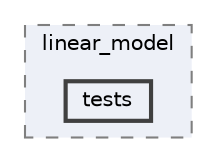 digraph "/home/jam/Research/IRES-2025/dev/src/llm-scripts/testing/hypothesis-testing/hyp-env/lib/python3.12/site-packages/sklearn/linear_model/tests"
{
 // LATEX_PDF_SIZE
  bgcolor="transparent";
  edge [fontname=Helvetica,fontsize=10,labelfontname=Helvetica,labelfontsize=10];
  node [fontname=Helvetica,fontsize=10,shape=box,height=0.2,width=0.4];
  compound=true
  subgraph clusterdir_eec38d8848edfca79ef13cc2905be153 {
    graph [ bgcolor="#edf0f7", pencolor="grey50", label="linear_model", fontname=Helvetica,fontsize=10 style="filled,dashed", URL="dir_eec38d8848edfca79ef13cc2905be153.html",tooltip=""]
  dir_677c5e1d84bac39acc8fa898608c0968 [label="tests", fillcolor="#edf0f7", color="grey25", style="filled,bold", URL="dir_677c5e1d84bac39acc8fa898608c0968.html",tooltip=""];
  }
}
